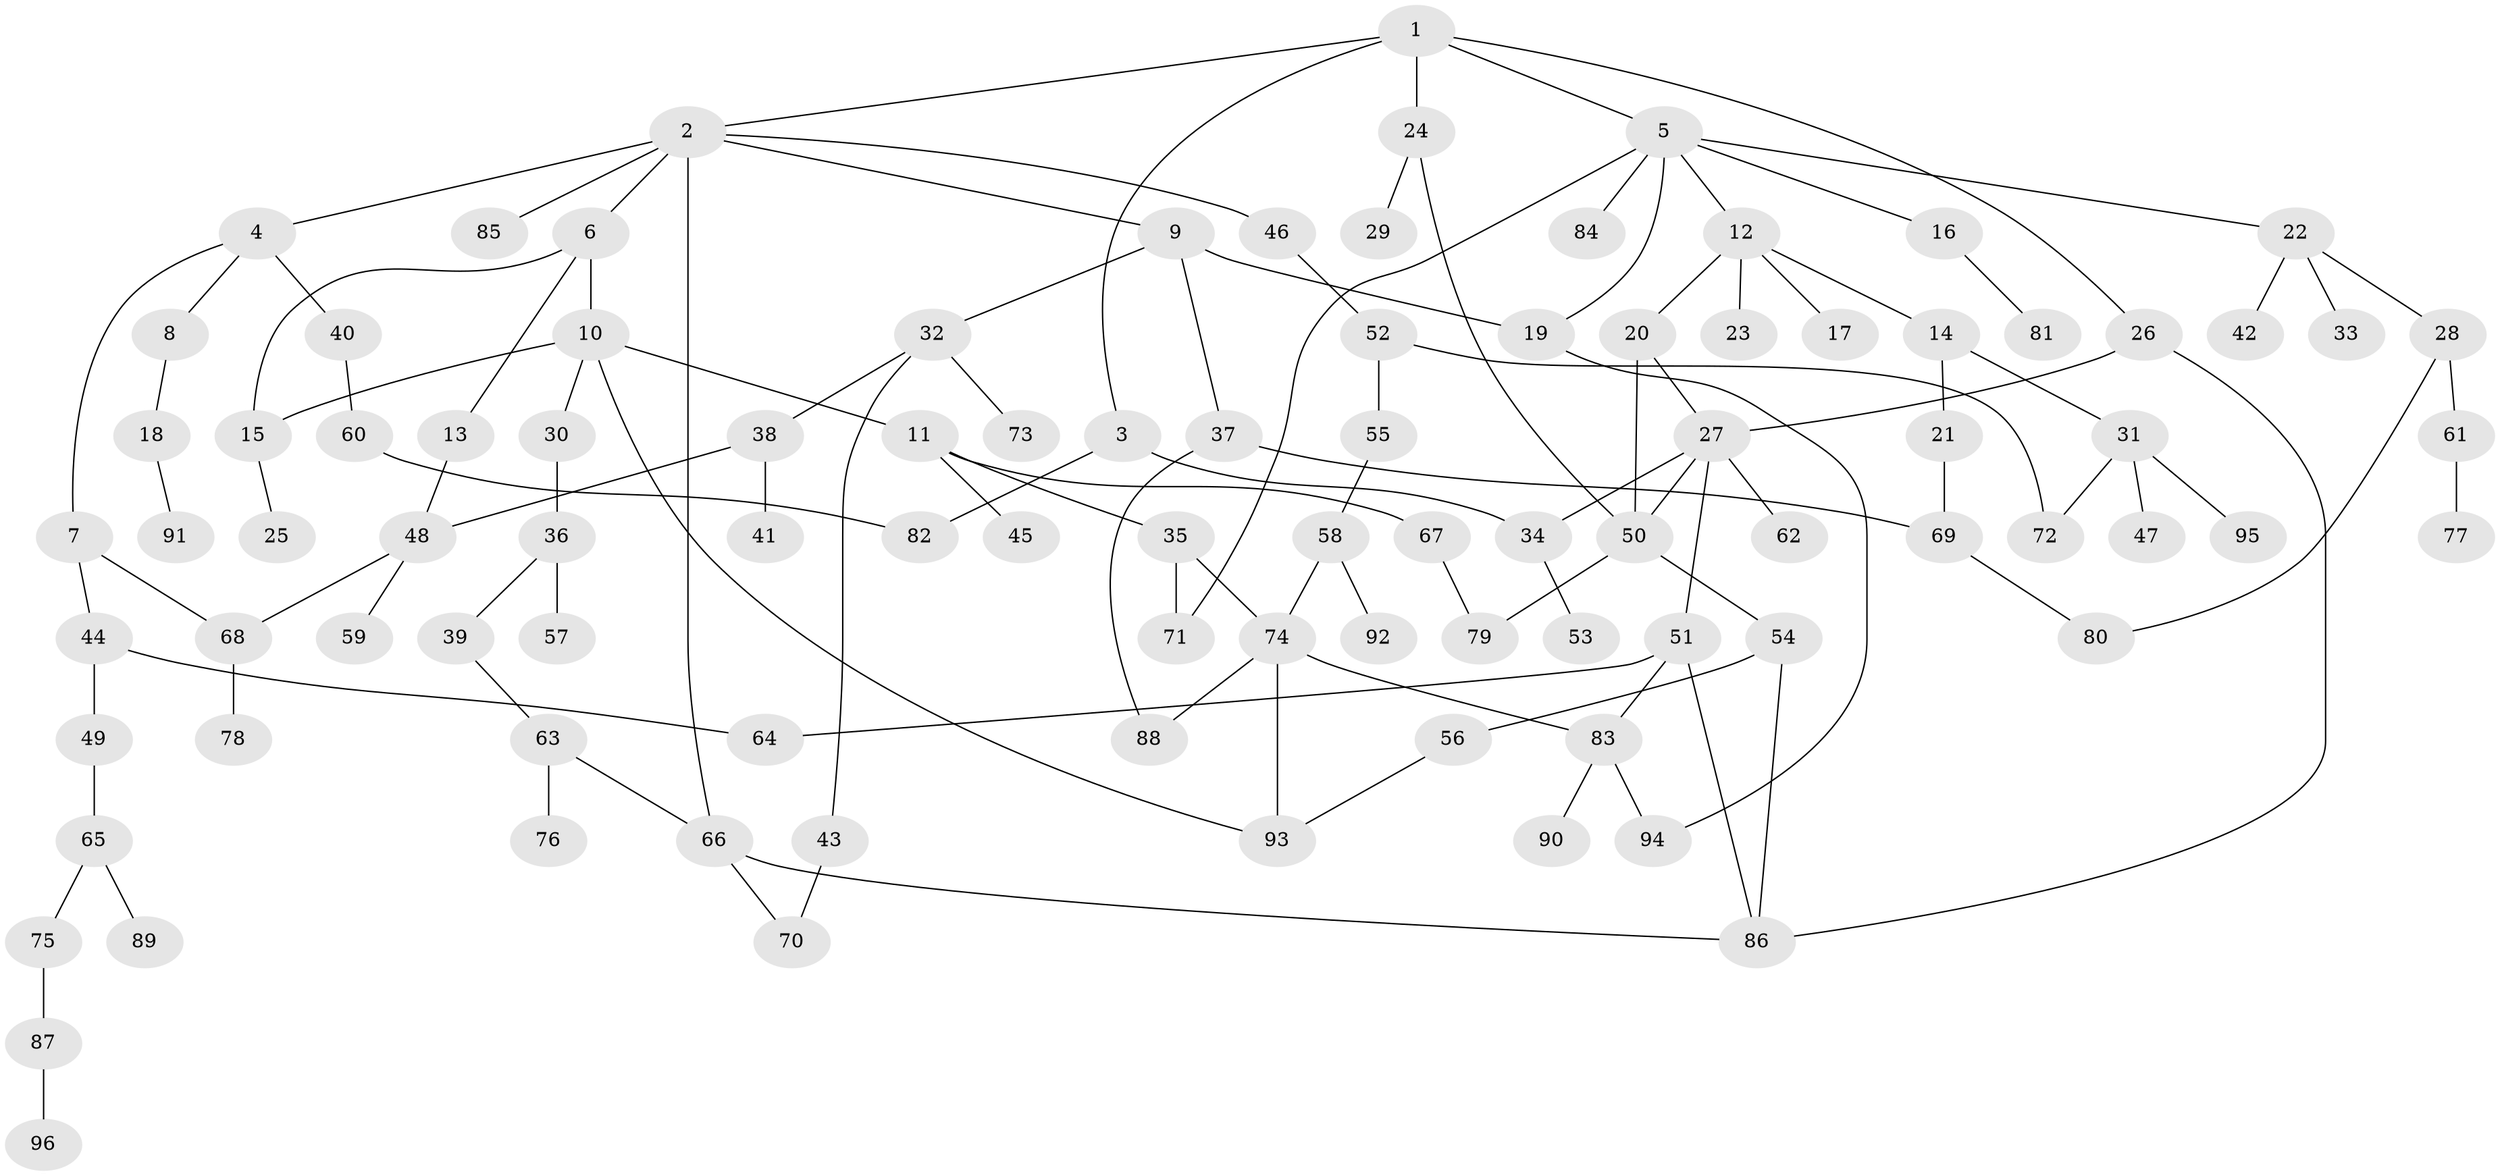 // Generated by graph-tools (version 1.1) at 2025/25/03/09/25 03:25:28]
// undirected, 96 vertices, 121 edges
graph export_dot {
graph [start="1"]
  node [color=gray90,style=filled];
  1;
  2;
  3;
  4;
  5;
  6;
  7;
  8;
  9;
  10;
  11;
  12;
  13;
  14;
  15;
  16;
  17;
  18;
  19;
  20;
  21;
  22;
  23;
  24;
  25;
  26;
  27;
  28;
  29;
  30;
  31;
  32;
  33;
  34;
  35;
  36;
  37;
  38;
  39;
  40;
  41;
  42;
  43;
  44;
  45;
  46;
  47;
  48;
  49;
  50;
  51;
  52;
  53;
  54;
  55;
  56;
  57;
  58;
  59;
  60;
  61;
  62;
  63;
  64;
  65;
  66;
  67;
  68;
  69;
  70;
  71;
  72;
  73;
  74;
  75;
  76;
  77;
  78;
  79;
  80;
  81;
  82;
  83;
  84;
  85;
  86;
  87;
  88;
  89;
  90;
  91;
  92;
  93;
  94;
  95;
  96;
  1 -- 2;
  1 -- 3;
  1 -- 5;
  1 -- 24;
  1 -- 26;
  2 -- 4;
  2 -- 6;
  2 -- 9;
  2 -- 46;
  2 -- 85;
  2 -- 66;
  3 -- 34;
  3 -- 82;
  4 -- 7;
  4 -- 8;
  4 -- 40;
  5 -- 12;
  5 -- 16;
  5 -- 22;
  5 -- 71;
  5 -- 84;
  5 -- 19;
  6 -- 10;
  6 -- 13;
  6 -- 15;
  7 -- 44;
  7 -- 68;
  8 -- 18;
  9 -- 19;
  9 -- 32;
  9 -- 37;
  10 -- 11;
  10 -- 30;
  10 -- 93;
  10 -- 15;
  11 -- 35;
  11 -- 45;
  11 -- 67;
  12 -- 14;
  12 -- 17;
  12 -- 20;
  12 -- 23;
  13 -- 48;
  14 -- 21;
  14 -- 31;
  15 -- 25;
  16 -- 81;
  18 -- 91;
  19 -- 94;
  20 -- 27;
  20 -- 50;
  21 -- 69;
  22 -- 28;
  22 -- 33;
  22 -- 42;
  24 -- 29;
  24 -- 50;
  26 -- 27;
  26 -- 86;
  27 -- 50;
  27 -- 51;
  27 -- 62;
  27 -- 34;
  28 -- 61;
  28 -- 80;
  30 -- 36;
  31 -- 47;
  31 -- 72;
  31 -- 95;
  32 -- 38;
  32 -- 43;
  32 -- 73;
  34 -- 53;
  35 -- 74;
  35 -- 71;
  36 -- 39;
  36 -- 57;
  37 -- 88;
  37 -- 69;
  38 -- 41;
  38 -- 48;
  39 -- 63;
  40 -- 60;
  43 -- 70;
  44 -- 49;
  44 -- 64;
  46 -- 52;
  48 -- 59;
  48 -- 68;
  49 -- 65;
  50 -- 54;
  50 -- 79;
  51 -- 64;
  51 -- 83;
  51 -- 86;
  52 -- 55;
  52 -- 72;
  54 -- 56;
  54 -- 86;
  55 -- 58;
  56 -- 93;
  58 -- 92;
  58 -- 74;
  60 -- 82;
  61 -- 77;
  63 -- 66;
  63 -- 76;
  65 -- 75;
  65 -- 89;
  66 -- 70;
  66 -- 86;
  67 -- 79;
  68 -- 78;
  69 -- 80;
  74 -- 88;
  74 -- 83;
  74 -- 93;
  75 -- 87;
  83 -- 90;
  83 -- 94;
  87 -- 96;
}
